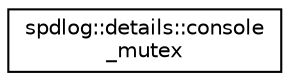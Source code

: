 digraph "Graphical Class Hierarchy"
{
  edge [fontname="Helvetica",fontsize="10",labelfontname="Helvetica",labelfontsize="10"];
  node [fontname="Helvetica",fontsize="10",shape=record];
  rankdir="LR";
  Node1 [label="spdlog::details::console\l_mutex",height=0.2,width=0.4,color="black", fillcolor="white", style="filled",URL="$structspdlog_1_1details_1_1console__mutex.html"];
}
